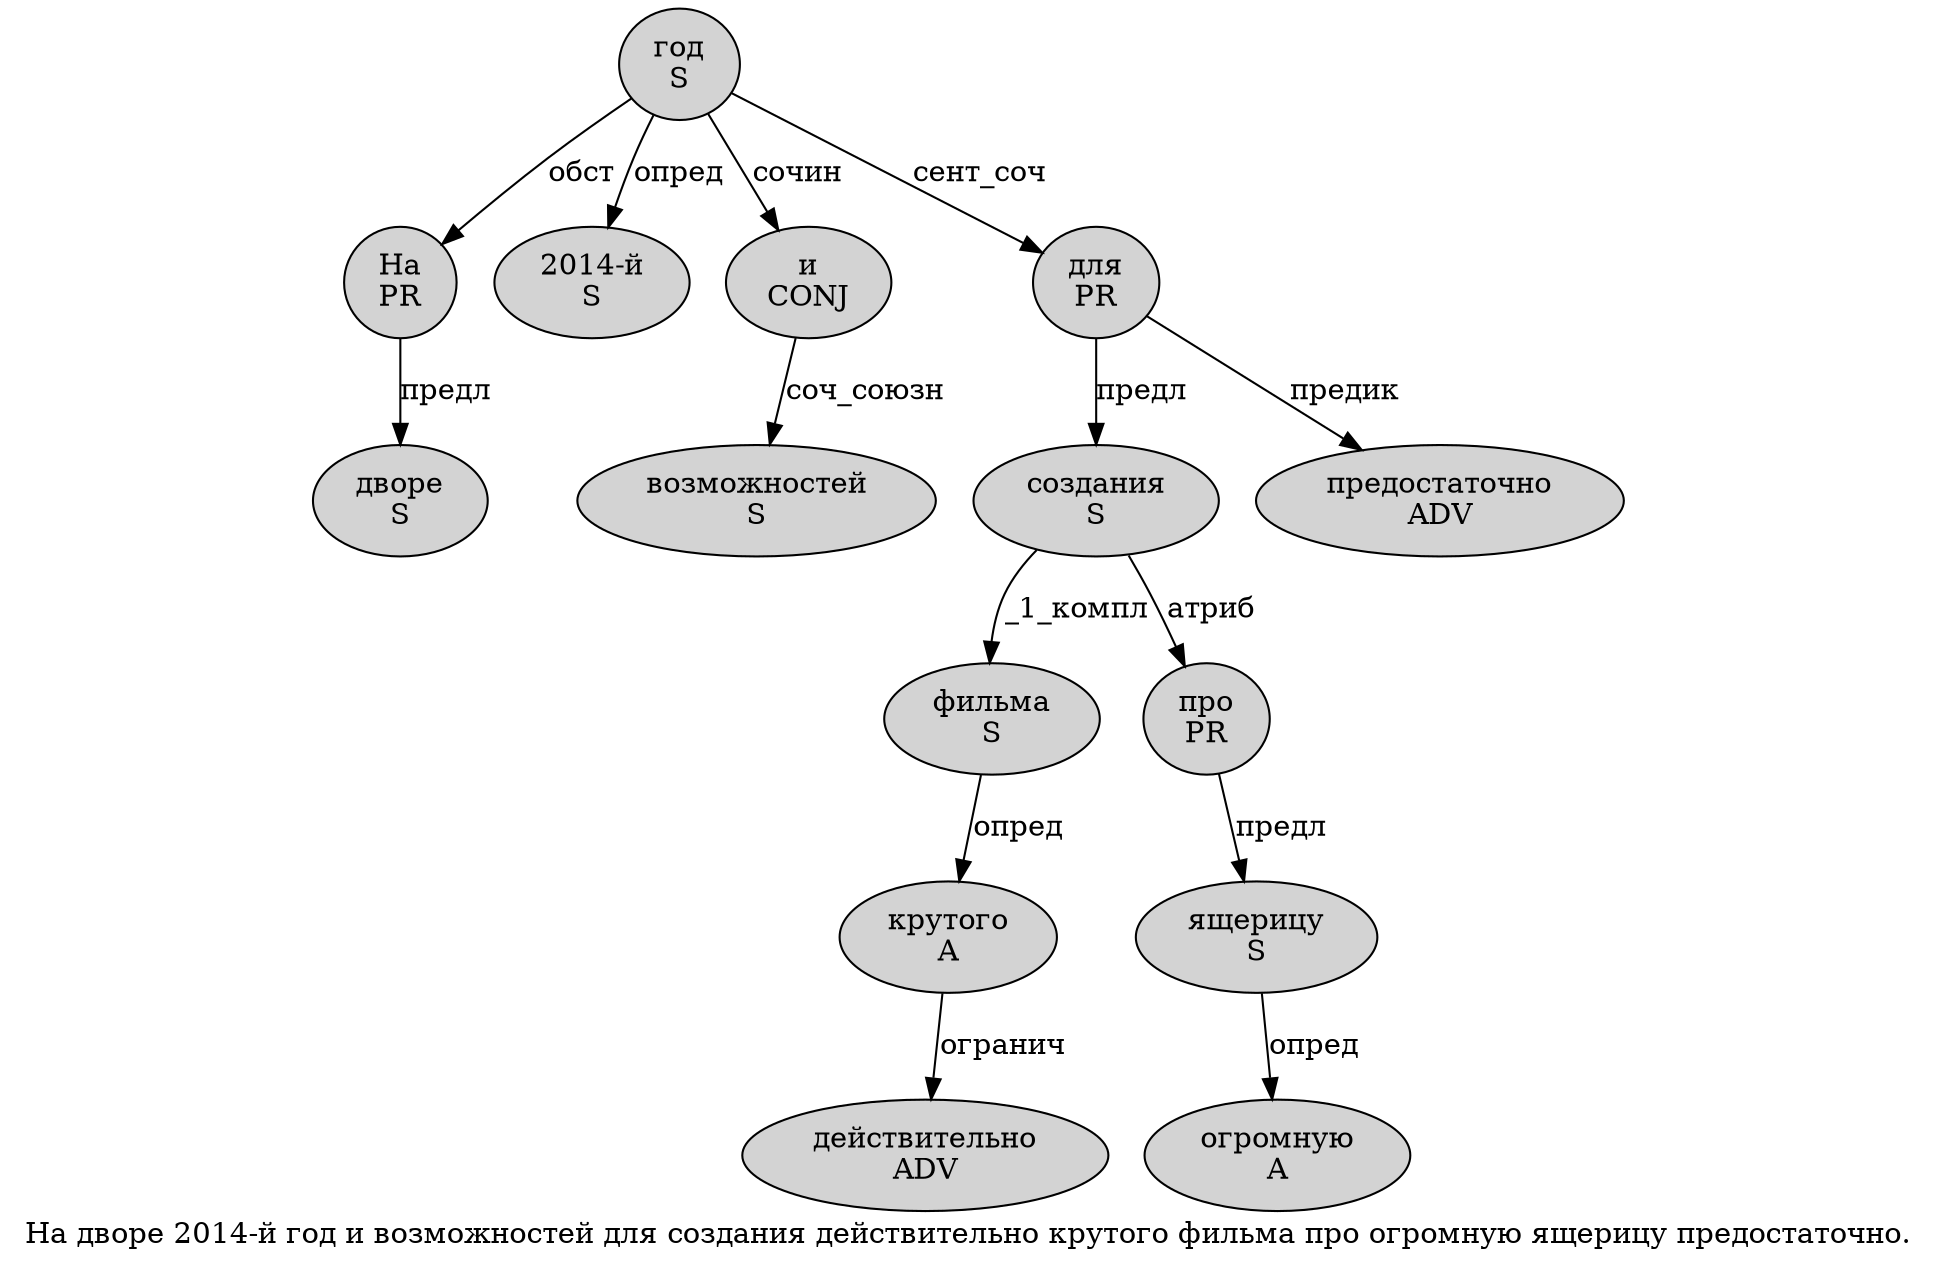 digraph SENTENCE_4520 {
	graph [label="На дворе 2014-й год и возможностей для создания действительно крутого фильма про огромную ящерицу предостаточно."]
	node [style=filled]
		0 [label="На
PR" color="" fillcolor=lightgray penwidth=1 shape=ellipse]
		1 [label="дворе
S" color="" fillcolor=lightgray penwidth=1 shape=ellipse]
		2 [label="2014-й
S" color="" fillcolor=lightgray penwidth=1 shape=ellipse]
		3 [label="год
S" color="" fillcolor=lightgray penwidth=1 shape=ellipse]
		4 [label="и
CONJ" color="" fillcolor=lightgray penwidth=1 shape=ellipse]
		5 [label="возможностей
S" color="" fillcolor=lightgray penwidth=1 shape=ellipse]
		6 [label="для
PR" color="" fillcolor=lightgray penwidth=1 shape=ellipse]
		7 [label="создания
S" color="" fillcolor=lightgray penwidth=1 shape=ellipse]
		8 [label="действительно
ADV" color="" fillcolor=lightgray penwidth=1 shape=ellipse]
		9 [label="крутого
A" color="" fillcolor=lightgray penwidth=1 shape=ellipse]
		10 [label="фильма
S" color="" fillcolor=lightgray penwidth=1 shape=ellipse]
		11 [label="про
PR" color="" fillcolor=lightgray penwidth=1 shape=ellipse]
		12 [label="огромную
A" color="" fillcolor=lightgray penwidth=1 shape=ellipse]
		13 [label="ящерицу
S" color="" fillcolor=lightgray penwidth=1 shape=ellipse]
		14 [label="предостаточно
ADV" color="" fillcolor=lightgray penwidth=1 shape=ellipse]
			0 -> 1 [label="предл"]
			13 -> 12 [label="опред"]
			11 -> 13 [label="предл"]
			10 -> 9 [label="опред"]
			4 -> 5 [label="соч_союзн"]
			7 -> 10 [label="_1_компл"]
			7 -> 11 [label="атриб"]
			3 -> 0 [label="обст"]
			3 -> 2 [label="опред"]
			3 -> 4 [label="сочин"]
			3 -> 6 [label="сент_соч"]
			6 -> 7 [label="предл"]
			6 -> 14 [label="предик"]
			9 -> 8 [label="огранич"]
}